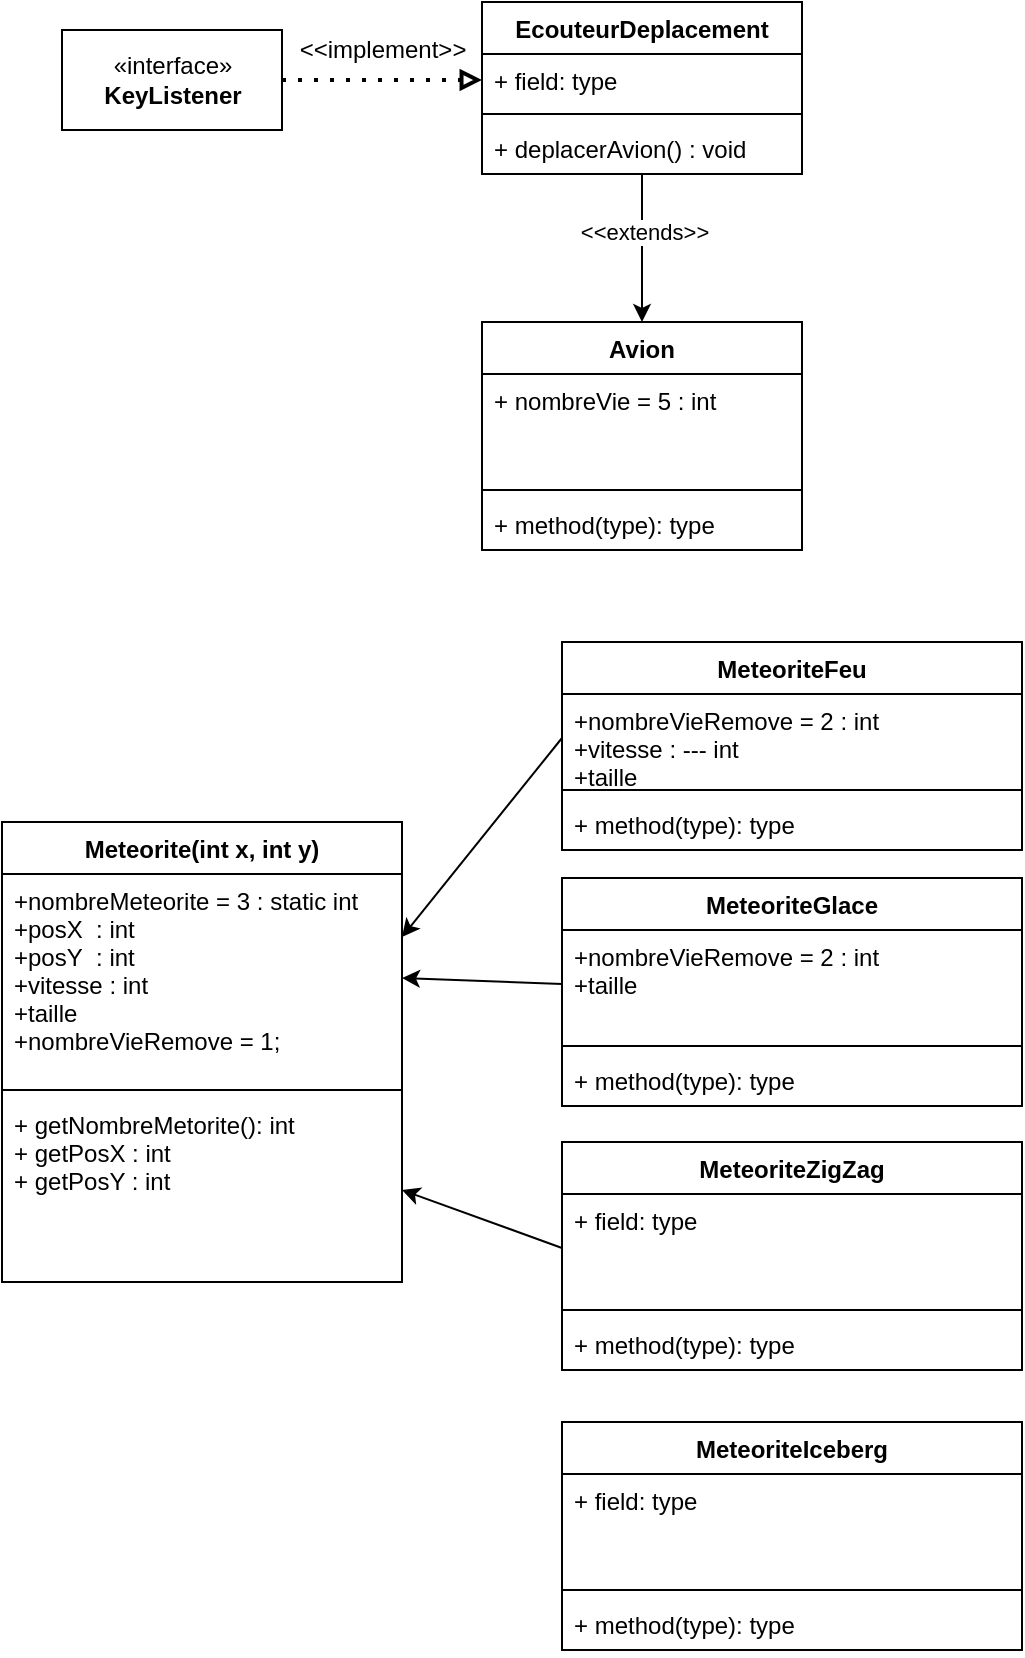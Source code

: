 <mxfile version="13.9.9" type="device"><diagram name="Page-1" id="c4acf3e9-155e-7222-9cf6-157b1a14988f"><mxGraphModel dx="1662" dy="862" grid="1" gridSize="10" guides="1" tooltips="1" connect="1" arrows="1" fold="1" page="1" pageScale="1" pageWidth="850" pageHeight="1100" background="#ffffff" math="0" shadow="0"><root><mxCell id="0"/><mxCell id="1" parent="0"/><mxCell id="dv9dz9AkfiL1vojWY3JM-1" value="Meteorite(int x, int y)" style="swimlane;fontStyle=1;align=center;verticalAlign=top;childLayout=stackLayout;horizontal=1;startSize=26;horizontalStack=0;resizeParent=1;resizeParentMax=0;resizeLast=0;collapsible=1;marginBottom=0;" parent="1" vertex="1"><mxGeometry y="450" width="200" height="230" as="geometry"/></mxCell><mxCell id="dv9dz9AkfiL1vojWY3JM-2" value="+nombreMeteorite = 3 : static int&#10;+posX  : int&#10;+posY  : int&#10;+vitesse : int&#10;+taille&#10;+nombreVieRemove = 1;" style="text;strokeColor=none;fillColor=none;align=left;verticalAlign=top;spacingLeft=4;spacingRight=4;overflow=hidden;rotatable=0;points=[[0,0.5],[1,0.5]];portConstraint=eastwest;" parent="dv9dz9AkfiL1vojWY3JM-1" vertex="1"><mxGeometry y="26" width="200" height="104" as="geometry"/></mxCell><mxCell id="dv9dz9AkfiL1vojWY3JM-3" value="" style="line;strokeWidth=1;fillColor=none;align=left;verticalAlign=middle;spacingTop=-1;spacingLeft=3;spacingRight=3;rotatable=0;labelPosition=right;points=[];portConstraint=eastwest;" parent="dv9dz9AkfiL1vojWY3JM-1" vertex="1"><mxGeometry y="130" width="200" height="8" as="geometry"/></mxCell><mxCell id="dv9dz9AkfiL1vojWY3JM-4" value="+ getNombreMetorite(): int&#10;+ getPosX : int&#10;+ getPosY : int" style="text;strokeColor=none;fillColor=none;align=left;verticalAlign=top;spacingLeft=4;spacingRight=4;overflow=hidden;rotatable=0;points=[[0,0.5],[1,0.5]];portConstraint=eastwest;" parent="dv9dz9AkfiL1vojWY3JM-1" vertex="1"><mxGeometry y="138" width="200" height="92" as="geometry"/></mxCell><mxCell id="dv9dz9AkfiL1vojWY3JM-5" value="Avion" style="swimlane;fontStyle=1;align=center;verticalAlign=top;childLayout=stackLayout;horizontal=1;startSize=26;horizontalStack=0;resizeParent=1;resizeParentMax=0;resizeLast=0;collapsible=1;marginBottom=0;" parent="1" vertex="1"><mxGeometry x="240" y="200" width="160" height="114" as="geometry"/></mxCell><mxCell id="dv9dz9AkfiL1vojWY3JM-6" value="+ nombreVie = 5 : int" style="text;strokeColor=none;fillColor=none;align=left;verticalAlign=top;spacingLeft=4;spacingRight=4;overflow=hidden;rotatable=0;points=[[0,0.5],[1,0.5]];portConstraint=eastwest;" parent="dv9dz9AkfiL1vojWY3JM-5" vertex="1"><mxGeometry y="26" width="160" height="54" as="geometry"/></mxCell><mxCell id="dv9dz9AkfiL1vojWY3JM-7" value="" style="line;strokeWidth=1;fillColor=none;align=left;verticalAlign=middle;spacingTop=-1;spacingLeft=3;spacingRight=3;rotatable=0;labelPosition=right;points=[];portConstraint=eastwest;" parent="dv9dz9AkfiL1vojWY3JM-5" vertex="1"><mxGeometry y="80" width="160" height="8" as="geometry"/></mxCell><mxCell id="dv9dz9AkfiL1vojWY3JM-8" value="+ method(type): type" style="text;strokeColor=none;fillColor=none;align=left;verticalAlign=top;spacingLeft=4;spacingRight=4;overflow=hidden;rotatable=0;points=[[0,0.5],[1,0.5]];portConstraint=eastwest;" parent="dv9dz9AkfiL1vojWY3JM-5" vertex="1"><mxGeometry y="88" width="160" height="26" as="geometry"/></mxCell><mxCell id="dv9dz9AkfiL1vojWY3JM-12" value="" style="endArrow=classic;html=1;entryX=0.5;entryY=0;entryDx=0;entryDy=0;" parent="1" source="dv9dz9AkfiL1vojWY3JM-16" target="dv9dz9AkfiL1vojWY3JM-5" edge="1"><mxGeometry width="50" height="50" relative="1" as="geometry"><mxPoint x="570" y="450" as="sourcePoint"/><mxPoint x="620" y="400" as="targetPoint"/></mxGeometry></mxCell><mxCell id="dv9dz9AkfiL1vojWY3JM-17" value="&amp;lt;&amp;lt;extends&amp;gt;&amp;gt;" style="edgeLabel;html=1;align=center;verticalAlign=middle;resizable=0;points=[];" parent="dv9dz9AkfiL1vojWY3JM-12" vertex="1" connectable="0"><mxGeometry x="-0.21" y="1" relative="1" as="geometry"><mxPoint as="offset"/></mxGeometry></mxCell><mxCell id="dv9dz9AkfiL1vojWY3JM-13" value="EcouteurDeplacement" style="swimlane;fontStyle=1;align=center;verticalAlign=top;childLayout=stackLayout;horizontal=1;startSize=26;horizontalStack=0;resizeParent=1;resizeParentMax=0;resizeLast=0;collapsible=1;marginBottom=0;" parent="1" vertex="1"><mxGeometry x="240" y="40" width="160" height="86" as="geometry"/></mxCell><mxCell id="dv9dz9AkfiL1vojWY3JM-14" value="+ field: type" style="text;strokeColor=none;fillColor=none;align=left;verticalAlign=top;spacingLeft=4;spacingRight=4;overflow=hidden;rotatable=0;points=[[0,0.5],[1,0.5]];portConstraint=eastwest;" parent="dv9dz9AkfiL1vojWY3JM-13" vertex="1"><mxGeometry y="26" width="160" height="26" as="geometry"/></mxCell><mxCell id="dv9dz9AkfiL1vojWY3JM-15" value="" style="line;strokeWidth=1;fillColor=none;align=left;verticalAlign=middle;spacingTop=-1;spacingLeft=3;spacingRight=3;rotatable=0;labelPosition=right;points=[];portConstraint=eastwest;" parent="dv9dz9AkfiL1vojWY3JM-13" vertex="1"><mxGeometry y="52" width="160" height="8" as="geometry"/></mxCell><mxCell id="dv9dz9AkfiL1vojWY3JM-16" value="+ deplacerAvion() : void" style="text;strokeColor=none;fillColor=none;align=left;verticalAlign=top;spacingLeft=4;spacingRight=4;overflow=hidden;rotatable=0;points=[[0,0.5],[1,0.5]];portConstraint=eastwest;" parent="dv9dz9AkfiL1vojWY3JM-13" vertex="1"><mxGeometry y="60" width="160" height="26" as="geometry"/></mxCell><mxCell id="dv9dz9AkfiL1vojWY3JM-18" value="«interface»&lt;br&gt;&lt;b&gt;KeyListener&lt;/b&gt;" style="html=1;" parent="1" vertex="1"><mxGeometry x="30" y="54" width="110" height="50" as="geometry"/></mxCell><mxCell id="dv9dz9AkfiL1vojWY3JM-19" value="" style="endArrow=block;dashed=1;html=1;dashPattern=1 3;strokeWidth=2;exitX=1;exitY=0.5;exitDx=0;exitDy=0;entryX=0;entryY=0.5;entryDx=0;entryDy=0;endFill=0;" parent="1" source="dv9dz9AkfiL1vojWY3JM-18" target="dv9dz9AkfiL1vojWY3JM-14" edge="1"><mxGeometry width="50" height="50" relative="1" as="geometry"><mxPoint x="570" y="450" as="sourcePoint"/><mxPoint x="620" y="400" as="targetPoint"/></mxGeometry></mxCell><mxCell id="dv9dz9AkfiL1vojWY3JM-20" value="&amp;lt;&amp;lt;implement&amp;gt;&amp;gt;" style="text;html=1;align=center;verticalAlign=middle;resizable=0;points=[];autosize=1;" parent="1" vertex="1"><mxGeometry x="140" y="54" width="100" height="20" as="geometry"/></mxCell><mxCell id="dv9dz9AkfiL1vojWY3JM-21" value="MeteoriteFeu" style="swimlane;fontStyle=1;align=center;verticalAlign=top;childLayout=stackLayout;horizontal=1;startSize=26;horizontalStack=0;resizeParent=1;resizeParentMax=0;resizeLast=0;collapsible=1;marginBottom=0;" parent="1" vertex="1"><mxGeometry x="280" y="360" width="230" height="104" as="geometry"/></mxCell><mxCell id="dv9dz9AkfiL1vojWY3JM-22" value="+nombreVieRemove = 2 : int&#10;+vitesse : --- int&#10;+taille&#10;" style="text;strokeColor=none;fillColor=none;align=left;verticalAlign=top;spacingLeft=4;spacingRight=4;overflow=hidden;rotatable=0;points=[[0,0.5],[1,0.5]];portConstraint=eastwest;" parent="dv9dz9AkfiL1vojWY3JM-21" vertex="1"><mxGeometry y="26" width="230" height="44" as="geometry"/></mxCell><mxCell id="dv9dz9AkfiL1vojWY3JM-23" value="" style="line;strokeWidth=1;fillColor=none;align=left;verticalAlign=middle;spacingTop=-1;spacingLeft=3;spacingRight=3;rotatable=0;labelPosition=right;points=[];portConstraint=eastwest;" parent="dv9dz9AkfiL1vojWY3JM-21" vertex="1"><mxGeometry y="70" width="230" height="8" as="geometry"/></mxCell><mxCell id="dv9dz9AkfiL1vojWY3JM-24" value="+ method(type): type" style="text;strokeColor=none;fillColor=none;align=left;verticalAlign=top;spacingLeft=4;spacingRight=4;overflow=hidden;rotatable=0;points=[[0,0.5],[1,0.5]];portConstraint=eastwest;" parent="dv9dz9AkfiL1vojWY3JM-21" vertex="1"><mxGeometry y="78" width="230" height="26" as="geometry"/></mxCell><mxCell id="dv9dz9AkfiL1vojWY3JM-25" value="MeteoriteGlace" style="swimlane;fontStyle=1;align=center;verticalAlign=top;childLayout=stackLayout;horizontal=1;startSize=26;horizontalStack=0;resizeParent=1;resizeParentMax=0;resizeLast=0;collapsible=1;marginBottom=0;" parent="1" vertex="1"><mxGeometry x="280" y="478" width="230" height="114" as="geometry"/></mxCell><mxCell id="dv9dz9AkfiL1vojWY3JM-26" value="+nombreVieRemove = 2 : int&#10;+taille" style="text;strokeColor=none;fillColor=none;align=left;verticalAlign=top;spacingLeft=4;spacingRight=4;overflow=hidden;rotatable=0;points=[[0,0.5],[1,0.5]];portConstraint=eastwest;" parent="dv9dz9AkfiL1vojWY3JM-25" vertex="1"><mxGeometry y="26" width="230" height="54" as="geometry"/></mxCell><mxCell id="dv9dz9AkfiL1vojWY3JM-27" value="" style="line;strokeWidth=1;fillColor=none;align=left;verticalAlign=middle;spacingTop=-1;spacingLeft=3;spacingRight=3;rotatable=0;labelPosition=right;points=[];portConstraint=eastwest;" parent="dv9dz9AkfiL1vojWY3JM-25" vertex="1"><mxGeometry y="80" width="230" height="8" as="geometry"/></mxCell><mxCell id="dv9dz9AkfiL1vojWY3JM-28" value="+ method(type): type" style="text;strokeColor=none;fillColor=none;align=left;verticalAlign=top;spacingLeft=4;spacingRight=4;overflow=hidden;rotatable=0;points=[[0,0.5],[1,0.5]];portConstraint=eastwest;" parent="dv9dz9AkfiL1vojWY3JM-25" vertex="1"><mxGeometry y="88" width="230" height="26" as="geometry"/></mxCell><mxCell id="dv9dz9AkfiL1vojWY3JM-29" value="MeteoriteZigZag" style="swimlane;fontStyle=1;align=center;verticalAlign=top;childLayout=stackLayout;horizontal=1;startSize=26;horizontalStack=0;resizeParent=1;resizeParentMax=0;resizeLast=0;collapsible=1;marginBottom=0;" parent="1" vertex="1"><mxGeometry x="280" y="610" width="230" height="114" as="geometry"/></mxCell><mxCell id="dv9dz9AkfiL1vojWY3JM-30" value="+ field: type" style="text;strokeColor=none;fillColor=none;align=left;verticalAlign=top;spacingLeft=4;spacingRight=4;overflow=hidden;rotatable=0;points=[[0,0.5],[1,0.5]];portConstraint=eastwest;" parent="dv9dz9AkfiL1vojWY3JM-29" vertex="1"><mxGeometry y="26" width="230" height="54" as="geometry"/></mxCell><mxCell id="dv9dz9AkfiL1vojWY3JM-31" value="" style="line;strokeWidth=1;fillColor=none;align=left;verticalAlign=middle;spacingTop=-1;spacingLeft=3;spacingRight=3;rotatable=0;labelPosition=right;points=[];portConstraint=eastwest;" parent="dv9dz9AkfiL1vojWY3JM-29" vertex="1"><mxGeometry y="80" width="230" height="8" as="geometry"/></mxCell><mxCell id="dv9dz9AkfiL1vojWY3JM-32" value="+ method(type): type" style="text;strokeColor=none;fillColor=none;align=left;verticalAlign=top;spacingLeft=4;spacingRight=4;overflow=hidden;rotatable=0;points=[[0,0.5],[1,0.5]];portConstraint=eastwest;" parent="dv9dz9AkfiL1vojWY3JM-29" vertex="1"><mxGeometry y="88" width="230" height="26" as="geometry"/></mxCell><mxCell id="dv9dz9AkfiL1vojWY3JM-33" value="" style="endArrow=classic;html=1;exitX=0;exitY=0.5;exitDx=0;exitDy=0;entryX=1;entryY=0.25;entryDx=0;entryDy=0;" parent="1" source="dv9dz9AkfiL1vojWY3JM-22" target="dv9dz9AkfiL1vojWY3JM-1" edge="1"><mxGeometry width="50" height="50" relative="1" as="geometry"><mxPoint x="570" y="450" as="sourcePoint"/><mxPoint x="220" y="440" as="targetPoint"/></mxGeometry></mxCell><mxCell id="dv9dz9AkfiL1vojWY3JM-34" value="" style="endArrow=classic;html=1;exitX=0;exitY=0.5;exitDx=0;exitDy=0;entryX=1;entryY=0.5;entryDx=0;entryDy=0;" parent="1" source="dv9dz9AkfiL1vojWY3JM-26" target="dv9dz9AkfiL1vojWY3JM-2" edge="1"><mxGeometry width="50" height="50" relative="1" as="geometry"><mxPoint x="290" y="449" as="sourcePoint"/><mxPoint x="230" y="560" as="targetPoint"/></mxGeometry></mxCell><mxCell id="dv9dz9AkfiL1vojWY3JM-35" value="" style="endArrow=classic;html=1;exitX=0;exitY=0.5;exitDx=0;exitDy=0;entryX=1;entryY=0.5;entryDx=0;entryDy=0;" parent="1" source="dv9dz9AkfiL1vojWY3JM-30" target="dv9dz9AkfiL1vojWY3JM-4" edge="1"><mxGeometry width="50" height="50" relative="1" as="geometry"><mxPoint x="300" y="459" as="sourcePoint"/><mxPoint x="220" y="566" as="targetPoint"/></mxGeometry></mxCell><mxCell id="DB0KSH931hQ4Z3FCloz1-1" value="MeteoriteIceberg" style="swimlane;fontStyle=1;align=center;verticalAlign=top;childLayout=stackLayout;horizontal=1;startSize=26;horizontalStack=0;resizeParent=1;resizeParentMax=0;resizeLast=0;collapsible=1;marginBottom=0;" vertex="1" parent="1"><mxGeometry x="280" y="750" width="230" height="114" as="geometry"/></mxCell><mxCell id="DB0KSH931hQ4Z3FCloz1-2" value="+ field: type" style="text;strokeColor=none;fillColor=none;align=left;verticalAlign=top;spacingLeft=4;spacingRight=4;overflow=hidden;rotatable=0;points=[[0,0.5],[1,0.5]];portConstraint=eastwest;" vertex="1" parent="DB0KSH931hQ4Z3FCloz1-1"><mxGeometry y="26" width="230" height="54" as="geometry"/></mxCell><mxCell id="DB0KSH931hQ4Z3FCloz1-3" value="" style="line;strokeWidth=1;fillColor=none;align=left;verticalAlign=middle;spacingTop=-1;spacingLeft=3;spacingRight=3;rotatable=0;labelPosition=right;points=[];portConstraint=eastwest;" vertex="1" parent="DB0KSH931hQ4Z3FCloz1-1"><mxGeometry y="80" width="230" height="8" as="geometry"/></mxCell><mxCell id="DB0KSH931hQ4Z3FCloz1-4" value="+ method(type): type" style="text;strokeColor=none;fillColor=none;align=left;verticalAlign=top;spacingLeft=4;spacingRight=4;overflow=hidden;rotatable=0;points=[[0,0.5],[1,0.5]];portConstraint=eastwest;" vertex="1" parent="DB0KSH931hQ4Z3FCloz1-1"><mxGeometry y="88" width="230" height="26" as="geometry"/></mxCell></root></mxGraphModel></diagram></mxfile>
